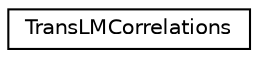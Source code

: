 digraph "Graphical Class Hierarchy"
{
 // LATEX_PDF_SIZE
  edge [fontname="Helvetica",fontsize="10",labelfontname="Helvetica",labelfontsize="10"];
  node [fontname="Helvetica",fontsize="10",shape=record];
  rankdir="LR";
  Node0 [label="TransLMCorrelations",height=0.2,width=0.4,color="black", fillcolor="white", style="filled",URL="$classTransLMCorrelations.html",tooltip="Class for LM model's correlation functions."];
}
